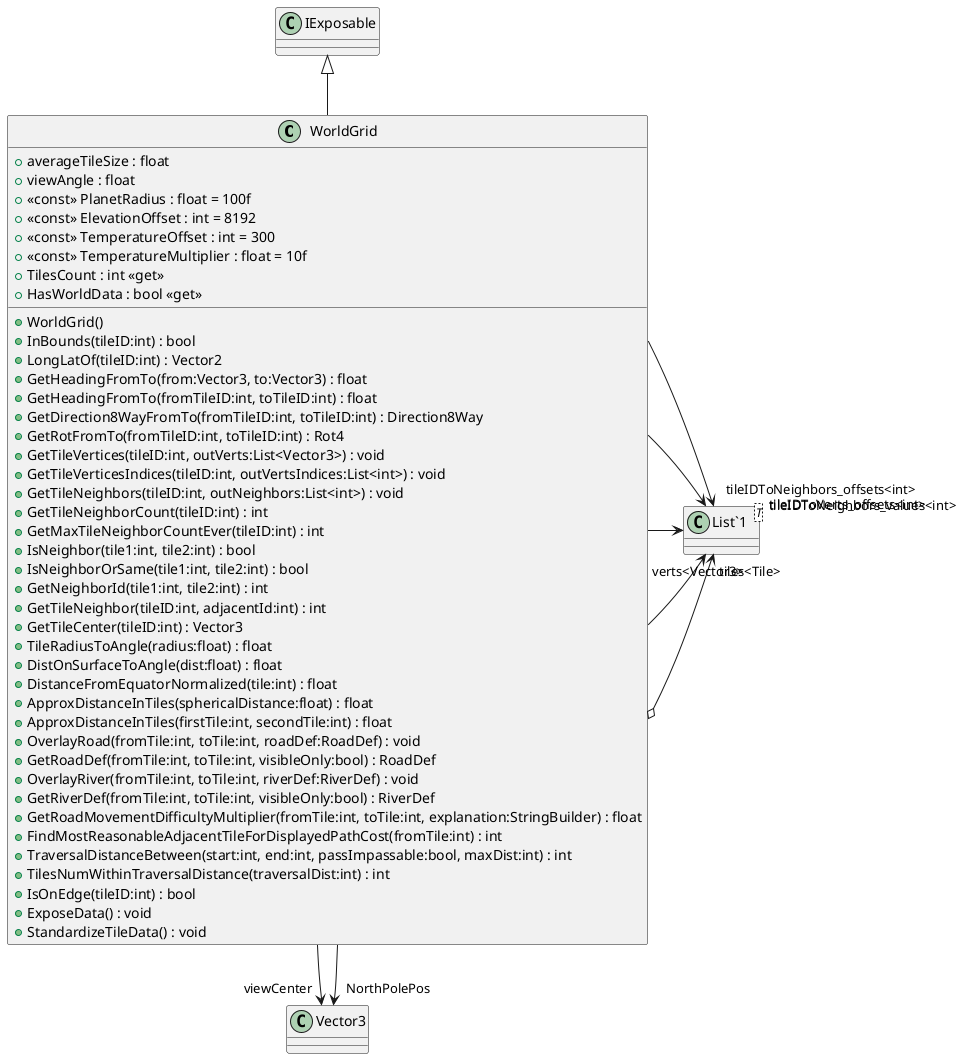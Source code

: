 @startuml
class WorldGrid {
    + averageTileSize : float
    + viewAngle : float
    + <<const>> PlanetRadius : float = 100f
    + <<const>> ElevationOffset : int = 8192
    + <<const>> TemperatureOffset : int = 300
    + <<const>> TemperatureMultiplier : float = 10f
    + TilesCount : int <<get>>
    + HasWorldData : bool <<get>>
    + WorldGrid()
    + InBounds(tileID:int) : bool
    + LongLatOf(tileID:int) : Vector2
    + GetHeadingFromTo(from:Vector3, to:Vector3) : float
    + GetHeadingFromTo(fromTileID:int, toTileID:int) : float
    + GetDirection8WayFromTo(fromTileID:int, toTileID:int) : Direction8Way
    + GetRotFromTo(fromTileID:int, toTileID:int) : Rot4
    + GetTileVertices(tileID:int, outVerts:List<Vector3>) : void
    + GetTileVerticesIndices(tileID:int, outVertsIndices:List<int>) : void
    + GetTileNeighbors(tileID:int, outNeighbors:List<int>) : void
    + GetTileNeighborCount(tileID:int) : int
    + GetMaxTileNeighborCountEver(tileID:int) : int
    + IsNeighbor(tile1:int, tile2:int) : bool
    + IsNeighborOrSame(tile1:int, tile2:int) : bool
    + GetNeighborId(tile1:int, tile2:int) : int
    + GetTileNeighbor(tileID:int, adjacentId:int) : int
    + GetTileCenter(tileID:int) : Vector3
    + TileRadiusToAngle(radius:float) : float
    + DistOnSurfaceToAngle(dist:float) : float
    + DistanceFromEquatorNormalized(tile:int) : float
    + ApproxDistanceInTiles(sphericalDistance:float) : float
    + ApproxDistanceInTiles(firstTile:int, secondTile:int) : float
    + OverlayRoad(fromTile:int, toTile:int, roadDef:RoadDef) : void
    + GetRoadDef(fromTile:int, toTile:int, visibleOnly:bool) : RoadDef
    + OverlayRiver(fromTile:int, toTile:int, riverDef:RiverDef) : void
    + GetRiverDef(fromTile:int, toTile:int, visibleOnly:bool) : RiverDef
    + GetRoadMovementDifficultyMultiplier(fromTile:int, toTile:int, explanation:StringBuilder) : float
    + FindMostReasonableAdjacentTileForDisplayedPathCost(fromTile:int) : int
    + TraversalDistanceBetween(start:int, end:int, passImpassable:bool, maxDist:int) : int
    + TilesNumWithinTraversalDistance(traversalDist:int) : int
    + IsOnEdge(tileID:int) : bool
    + ExposeData() : void
    + StandardizeTileData() : void
}
class "List`1"<T> {
}
IExposable <|-- WorldGrid
WorldGrid o-> "tiles<Tile>" "List`1"
WorldGrid --> "verts<Vector3>" "List`1"
WorldGrid --> "tileIDToVerts_offsets<int>" "List`1"
WorldGrid --> "tileIDToNeighbors_offsets<int>" "List`1"
WorldGrid --> "tileIDToNeighbors_values<int>" "List`1"
WorldGrid --> "viewCenter" Vector3
WorldGrid --> "NorthPolePos" Vector3
@enduml
